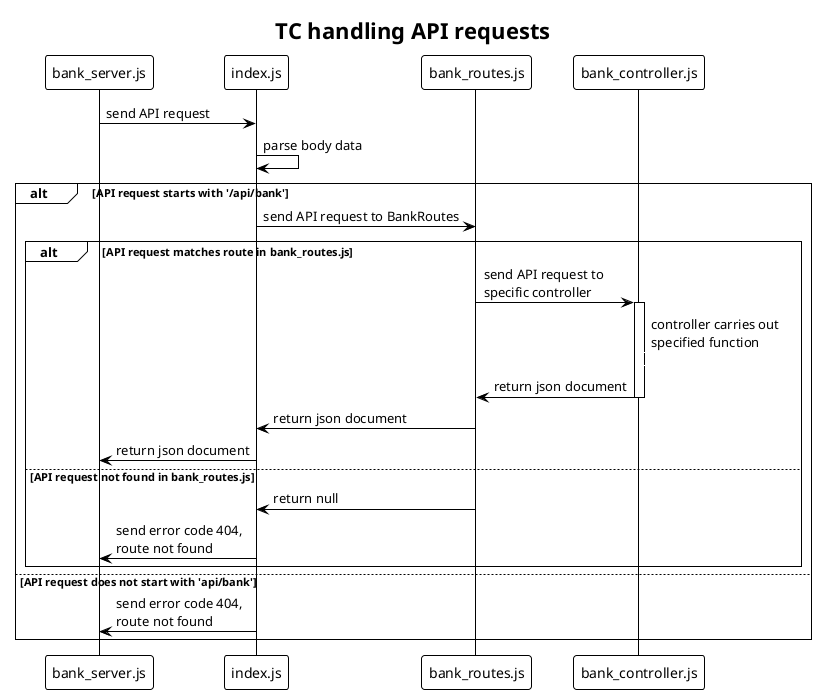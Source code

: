 @startuml 
!theme plain

title TC handling API requests

bank_server.js -> index.js: send API request
index.js -> index.js: parse body data

alt API request starts with '/api/bank'

    index.js -> bank_routes.js: send API request to BankRoutes

    alt API request matches route in bank_routes.js
        bank_routes.js -> bank_controller.js: send API request to\nspecific controller
        activate bank_controller.js

        bank_controller.js -[#FFFFFF]>> bank_controller.js: controller carries out\nspecified function
        bank_controller.js -> bank_routes.js: return json document

        deactivate bank_controller.js

        bank_routes.js -> index.js: return json document
        index.js -> bank_server.js: return json document

    else API request not found in bank_routes.js

        bank_routes.js -> index.js: return null
        index.js -> bank_server.js: send error code 404,\nroute not found

    end

else API request does not start with 'api/bank'
    
    index.js -> bank_server.js: send error code 404,\nroute not found

end


@enduml